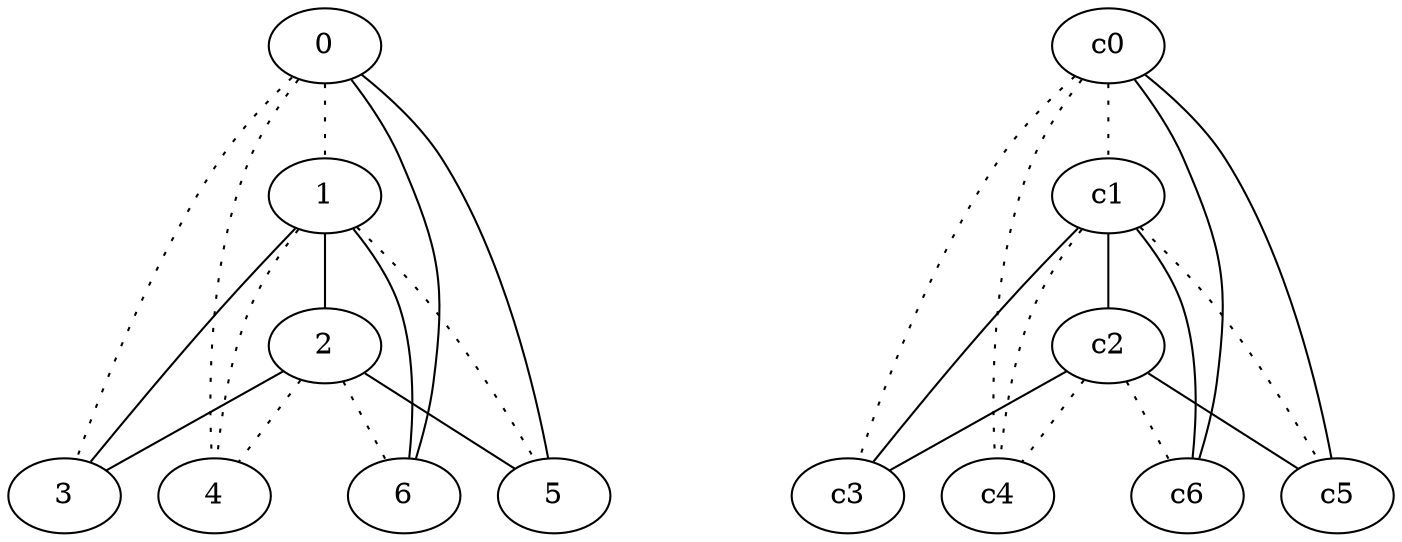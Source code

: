 graph {
a0[label=0];
a1[label=1];
a2[label=2];
a3[label=3];
a4[label=4];
a5[label=5];
a6[label=6];
a0 -- a1 [style=dotted];
a0 -- a3 [style=dotted];
a0 -- a4 [style=dotted];
a0 -- a5;
a0 -- a6;
a1 -- a2;
a1 -- a3;
a1 -- a4 [style=dotted];
a1 -- a5 [style=dotted];
a1 -- a6;
a2 -- a3;
a2 -- a4 [style=dotted];
a2 -- a5;
a2 -- a6 [style=dotted];
c0 -- c1 [style=dotted];
c0 -- c3 [style=dotted];
c0 -- c4 [style=dotted];
c0 -- c5;
c0 -- c6;
c1 -- c2;
c1 -- c3;
c1 -- c4 [style=dotted];
c1 -- c5 [style=dotted];
c1 -- c6;
c2 -- c3;
c2 -- c4 [style=dotted];
c2 -- c5;
c2 -- c6 [style=dotted];
}
